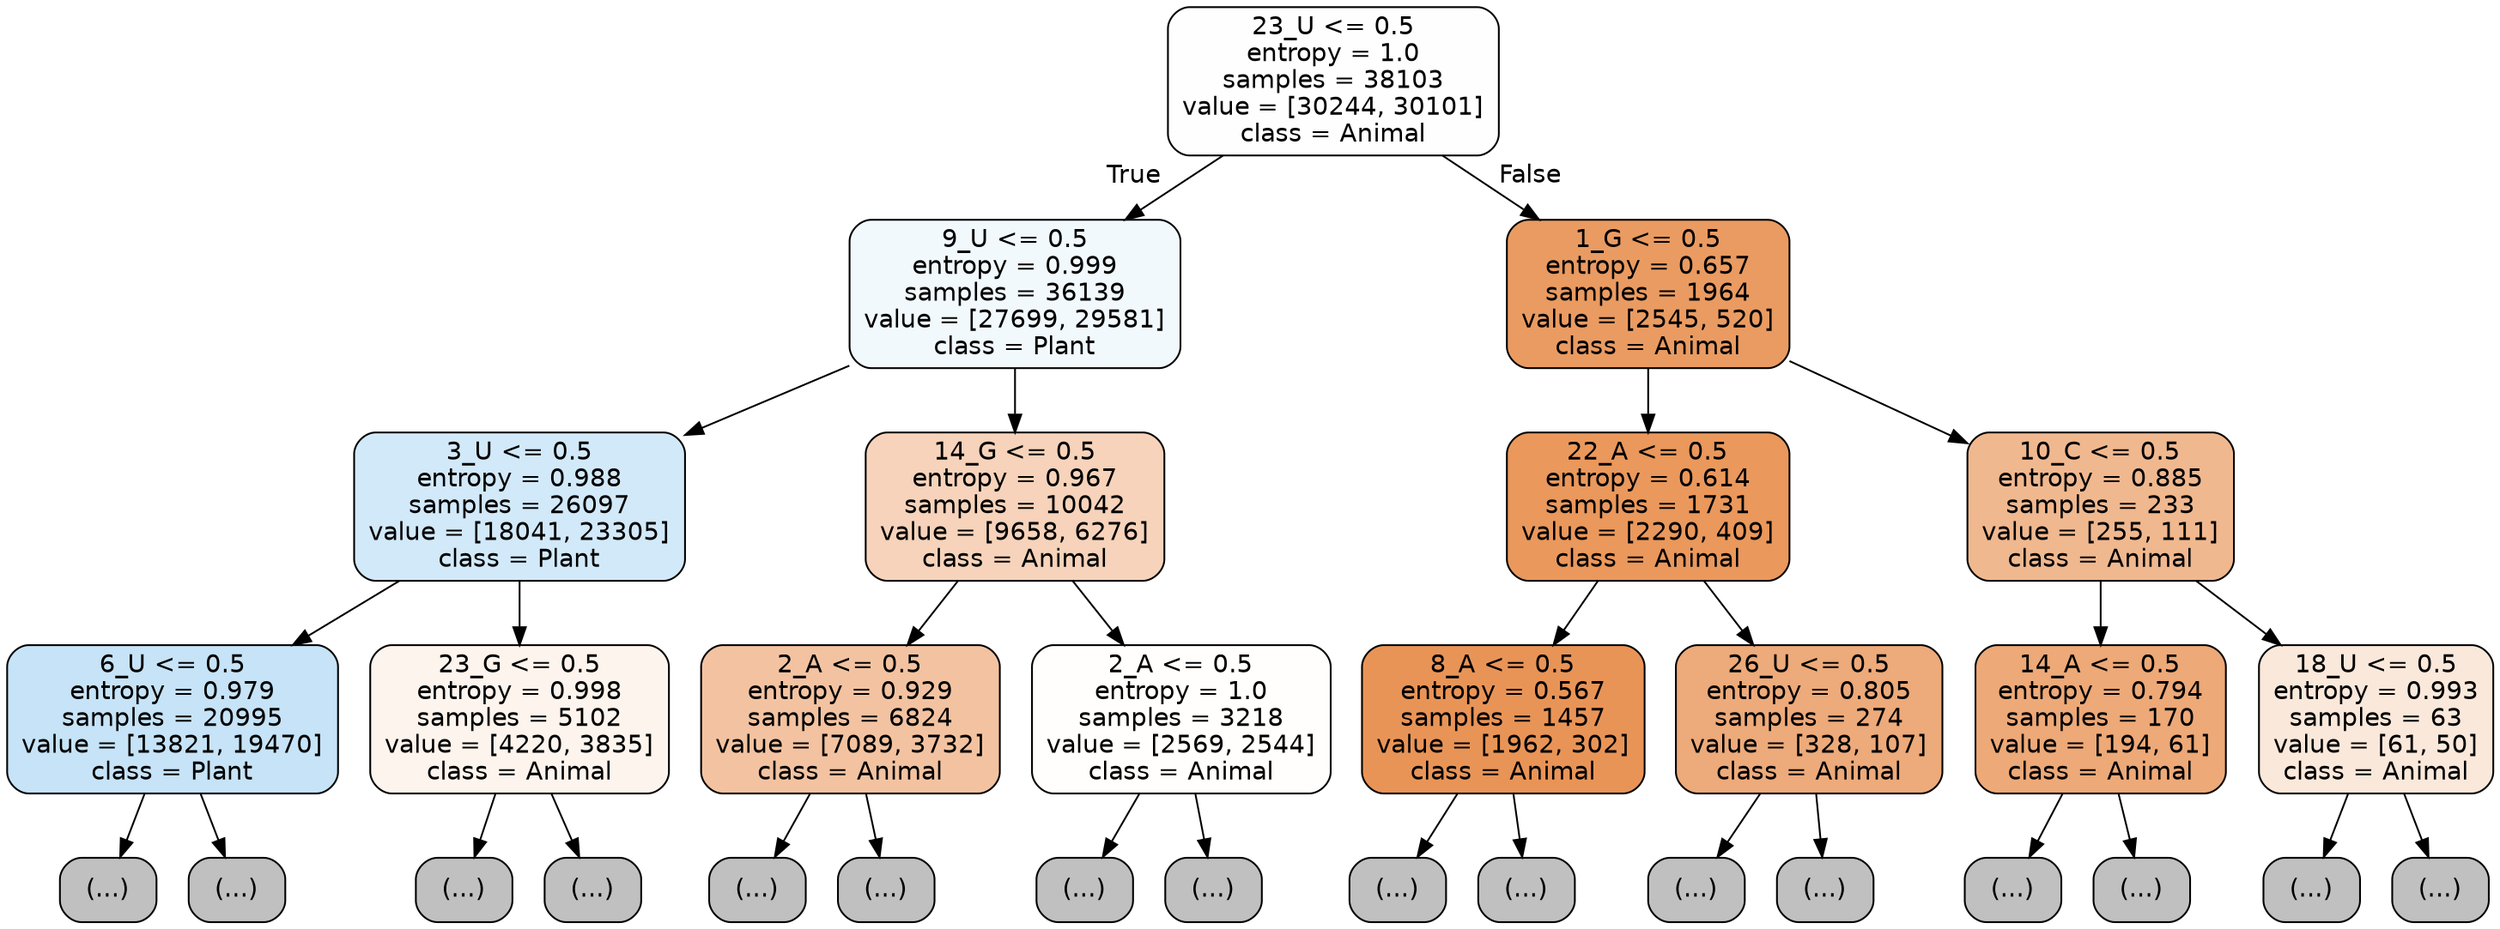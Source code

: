 digraph Tree {
node [shape=box, style="filled, rounded", color="black", fontname="helvetica"] ;
edge [fontname="helvetica"] ;
0 [label="23_U <= 0.5\nentropy = 1.0\nsamples = 38103\nvalue = [30244, 30101]\nclass = Animal", fillcolor="#fffefe"] ;
1 [label="9_U <= 0.5\nentropy = 0.999\nsamples = 36139\nvalue = [27699, 29581]\nclass = Plant", fillcolor="#f2f9fd"] ;
0 -> 1 [labeldistance=2.5, labelangle=45, headlabel="True"] ;
2 [label="3_U <= 0.5\nentropy = 0.988\nsamples = 26097\nvalue = [18041, 23305]\nclass = Plant", fillcolor="#d2e9f9"] ;
1 -> 2 ;
3 [label="6_U <= 0.5\nentropy = 0.979\nsamples = 20995\nvalue = [13821, 19470]\nclass = Plant", fillcolor="#c6e3f7"] ;
2 -> 3 ;
4 [label="(...)", fillcolor="#C0C0C0"] ;
3 -> 4 ;
6431 [label="(...)", fillcolor="#C0C0C0"] ;
3 -> 6431 ;
8648 [label="23_G <= 0.5\nentropy = 0.998\nsamples = 5102\nvalue = [4220, 3835]\nclass = Animal", fillcolor="#fdf4ed"] ;
2 -> 8648 ;
8649 [label="(...)", fillcolor="#C0C0C0"] ;
8648 -> 8649 ;
11346 [label="(...)", fillcolor="#C0C0C0"] ;
8648 -> 11346 ;
11477 [label="14_G <= 0.5\nentropy = 0.967\nsamples = 10042\nvalue = [9658, 6276]\nclass = Animal", fillcolor="#f6d3ba"] ;
1 -> 11477 ;
11478 [label="2_A <= 0.5\nentropy = 0.929\nsamples = 6824\nvalue = [7089, 3732]\nclass = Animal", fillcolor="#f3c3a1"] ;
11477 -> 11478 ;
11479 [label="(...)", fillcolor="#C0C0C0"] ;
11478 -> 11479 ;
14008 [label="(...)", fillcolor="#C0C0C0"] ;
11478 -> 14008 ;
14869 [label="2_A <= 0.5\nentropy = 1.0\nsamples = 3218\nvalue = [2569, 2544]\nclass = Animal", fillcolor="#fffefd"] ;
11477 -> 14869 ;
14870 [label="(...)", fillcolor="#C0C0C0"] ;
14869 -> 14870 ;
15811 [label="(...)", fillcolor="#C0C0C0"] ;
14869 -> 15811 ;
16092 [label="1_G <= 0.5\nentropy = 0.657\nsamples = 1964\nvalue = [2545, 520]\nclass = Animal", fillcolor="#ea9b61"] ;
0 -> 16092 [labeldistance=2.5, labelangle=-45, headlabel="False"] ;
16093 [label="22_A <= 0.5\nentropy = 0.614\nsamples = 1731\nvalue = [2290, 409]\nclass = Animal", fillcolor="#ea985c"] ;
16092 -> 16093 ;
16094 [label="8_A <= 0.5\nentropy = 0.567\nsamples = 1457\nvalue = [1962, 302]\nclass = Animal", fillcolor="#e99457"] ;
16093 -> 16094 ;
16095 [label="(...)", fillcolor="#C0C0C0"] ;
16094 -> 16095 ;
16482 [label="(...)", fillcolor="#C0C0C0"] ;
16094 -> 16482 ;
16581 [label="26_U <= 0.5\nentropy = 0.805\nsamples = 274\nvalue = [328, 107]\nclass = Animal", fillcolor="#edaa7a"] ;
16093 -> 16581 ;
16582 [label="(...)", fillcolor="#C0C0C0"] ;
16581 -> 16582 ;
16731 [label="(...)", fillcolor="#C0C0C0"] ;
16581 -> 16731 ;
16732 [label="10_C <= 0.5\nentropy = 0.885\nsamples = 233\nvalue = [255, 111]\nclass = Animal", fillcolor="#f0b88f"] ;
16092 -> 16732 ;
16733 [label="14_A <= 0.5\nentropy = 0.794\nsamples = 170\nvalue = [194, 61]\nclass = Animal", fillcolor="#eda977"] ;
16732 -> 16733 ;
16734 [label="(...)", fillcolor="#C0C0C0"] ;
16733 -> 16734 ;
16823 [label="(...)", fillcolor="#C0C0C0"] ;
16733 -> 16823 ;
16844 [label="18_U <= 0.5\nentropy = 0.993\nsamples = 63\nvalue = [61, 50]\nclass = Animal", fillcolor="#fae8db"] ;
16732 -> 16844 ;
16845 [label="(...)", fillcolor="#C0C0C0"] ;
16844 -> 16845 ;
16860 [label="(...)", fillcolor="#C0C0C0"] ;
16844 -> 16860 ;
}